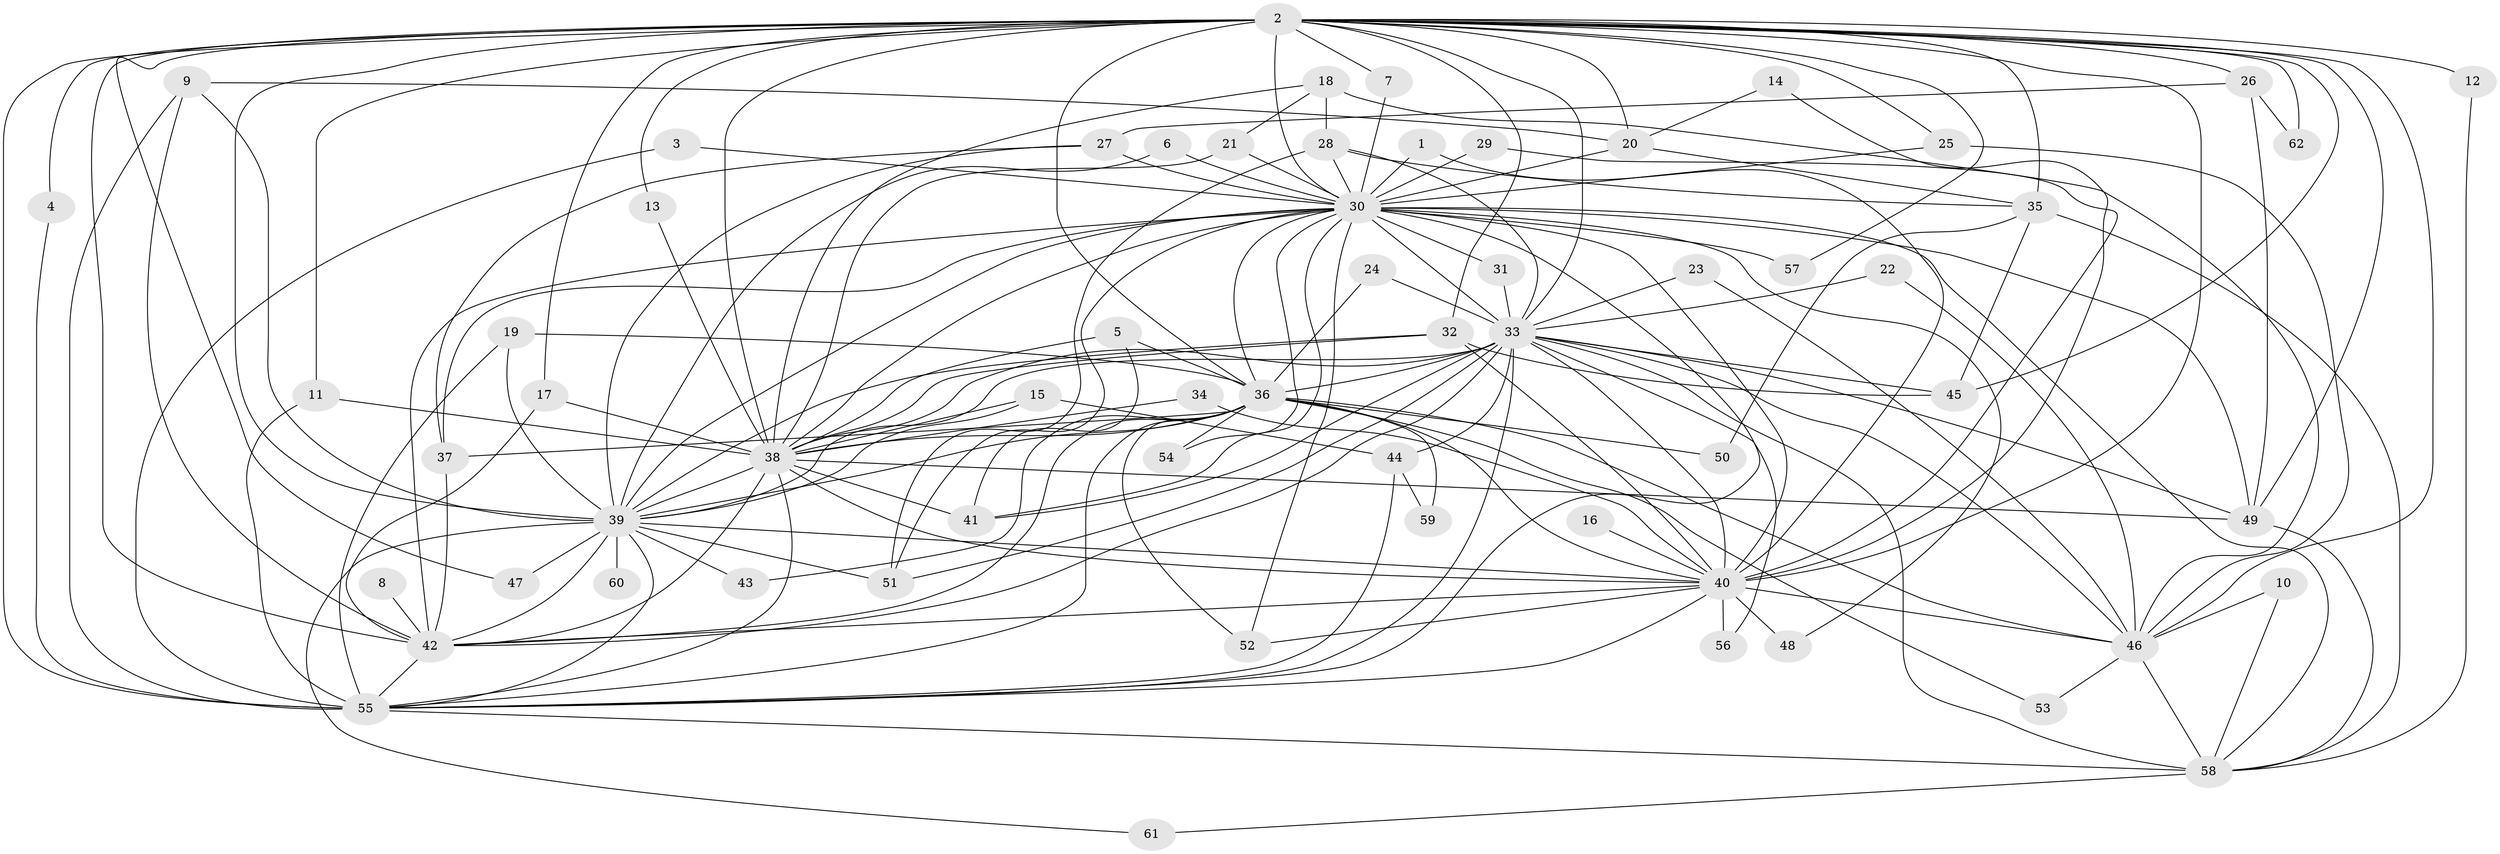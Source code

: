 // original degree distribution, {19: 0.024193548387096774, 23: 0.016129032258064516, 17: 0.008064516129032258, 27: 0.008064516129032258, 24: 0.008064516129032258, 32: 0.008064516129032258, 26: 0.008064516129032258, 9: 0.008064516129032258, 3: 0.22580645161290322, 4: 0.08870967741935484, 2: 0.5241935483870968, 5: 0.04838709677419355, 7: 0.016129032258064516, 6: 0.008064516129032258}
// Generated by graph-tools (version 1.1) at 2025/25/03/09/25 03:25:45]
// undirected, 62 vertices, 169 edges
graph export_dot {
graph [start="1"]
  node [color=gray90,style=filled];
  1;
  2;
  3;
  4;
  5;
  6;
  7;
  8;
  9;
  10;
  11;
  12;
  13;
  14;
  15;
  16;
  17;
  18;
  19;
  20;
  21;
  22;
  23;
  24;
  25;
  26;
  27;
  28;
  29;
  30;
  31;
  32;
  33;
  34;
  35;
  36;
  37;
  38;
  39;
  40;
  41;
  42;
  43;
  44;
  45;
  46;
  47;
  48;
  49;
  50;
  51;
  52;
  53;
  54;
  55;
  56;
  57;
  58;
  59;
  60;
  61;
  62;
  1 -- 30 [weight=1.0];
  1 -- 40 [weight=1.0];
  2 -- 4 [weight=1.0];
  2 -- 7 [weight=1.0];
  2 -- 11 [weight=1.0];
  2 -- 12 [weight=2.0];
  2 -- 13 [weight=1.0];
  2 -- 17 [weight=1.0];
  2 -- 20 [weight=1.0];
  2 -- 25 [weight=1.0];
  2 -- 26 [weight=2.0];
  2 -- 30 [weight=2.0];
  2 -- 32 [weight=2.0];
  2 -- 33 [weight=2.0];
  2 -- 35 [weight=1.0];
  2 -- 36 [weight=3.0];
  2 -- 38 [weight=3.0];
  2 -- 39 [weight=3.0];
  2 -- 40 [weight=2.0];
  2 -- 42 [weight=2.0];
  2 -- 45 [weight=1.0];
  2 -- 46 [weight=1.0];
  2 -- 47 [weight=1.0];
  2 -- 49 [weight=1.0];
  2 -- 55 [weight=4.0];
  2 -- 57 [weight=1.0];
  2 -- 62 [weight=1.0];
  3 -- 30 [weight=1.0];
  3 -- 55 [weight=1.0];
  4 -- 55 [weight=1.0];
  5 -- 36 [weight=1.0];
  5 -- 38 [weight=1.0];
  5 -- 41 [weight=1.0];
  6 -- 30 [weight=1.0];
  6 -- 39 [weight=1.0];
  7 -- 30 [weight=1.0];
  8 -- 42 [weight=1.0];
  9 -- 20 [weight=1.0];
  9 -- 39 [weight=1.0];
  9 -- 42 [weight=2.0];
  9 -- 55 [weight=1.0];
  10 -- 46 [weight=1.0];
  10 -- 58 [weight=1.0];
  11 -- 38 [weight=1.0];
  11 -- 55 [weight=2.0];
  12 -- 58 [weight=1.0];
  13 -- 38 [weight=1.0];
  14 -- 20 [weight=1.0];
  14 -- 40 [weight=1.0];
  15 -- 38 [weight=1.0];
  15 -- 39 [weight=1.0];
  15 -- 44 [weight=1.0];
  16 -- 40 [weight=1.0];
  17 -- 38 [weight=1.0];
  17 -- 42 [weight=1.0];
  18 -- 21 [weight=1.0];
  18 -- 28 [weight=1.0];
  18 -- 38 [weight=1.0];
  18 -- 46 [weight=1.0];
  19 -- 36 [weight=1.0];
  19 -- 39 [weight=1.0];
  19 -- 55 [weight=1.0];
  20 -- 30 [weight=1.0];
  20 -- 35 [weight=1.0];
  21 -- 30 [weight=1.0];
  21 -- 38 [weight=1.0];
  22 -- 33 [weight=1.0];
  22 -- 46 [weight=1.0];
  23 -- 33 [weight=1.0];
  23 -- 46 [weight=1.0];
  24 -- 33 [weight=1.0];
  24 -- 36 [weight=1.0];
  25 -- 30 [weight=1.0];
  25 -- 46 [weight=1.0];
  26 -- 27 [weight=1.0];
  26 -- 49 [weight=2.0];
  26 -- 62 [weight=1.0];
  27 -- 30 [weight=1.0];
  27 -- 37 [weight=1.0];
  27 -- 39 [weight=1.0];
  28 -- 30 [weight=1.0];
  28 -- 33 [weight=1.0];
  28 -- 35 [weight=1.0];
  28 -- 51 [weight=1.0];
  29 -- 30 [weight=1.0];
  29 -- 40 [weight=1.0];
  30 -- 31 [weight=1.0];
  30 -- 33 [weight=2.0];
  30 -- 36 [weight=1.0];
  30 -- 37 [weight=1.0];
  30 -- 38 [weight=1.0];
  30 -- 39 [weight=2.0];
  30 -- 40 [weight=2.0];
  30 -- 41 [weight=1.0];
  30 -- 42 [weight=1.0];
  30 -- 48 [weight=1.0];
  30 -- 49 [weight=2.0];
  30 -- 51 [weight=1.0];
  30 -- 52 [weight=1.0];
  30 -- 54 [weight=1.0];
  30 -- 55 [weight=1.0];
  30 -- 57 [weight=2.0];
  30 -- 58 [weight=1.0];
  31 -- 33 [weight=1.0];
  32 -- 38 [weight=1.0];
  32 -- 39 [weight=1.0];
  32 -- 40 [weight=1.0];
  32 -- 45 [weight=1.0];
  33 -- 36 [weight=3.0];
  33 -- 38 [weight=2.0];
  33 -- 39 [weight=1.0];
  33 -- 40 [weight=1.0];
  33 -- 41 [weight=1.0];
  33 -- 42 [weight=1.0];
  33 -- 44 [weight=1.0];
  33 -- 45 [weight=1.0];
  33 -- 46 [weight=1.0];
  33 -- 49 [weight=1.0];
  33 -- 51 [weight=1.0];
  33 -- 55 [weight=1.0];
  33 -- 56 [weight=1.0];
  33 -- 58 [weight=1.0];
  34 -- 38 [weight=1.0];
  34 -- 40 [weight=1.0];
  35 -- 45 [weight=1.0];
  35 -- 50 [weight=1.0];
  35 -- 58 [weight=1.0];
  36 -- 37 [weight=1.0];
  36 -- 38 [weight=1.0];
  36 -- 39 [weight=1.0];
  36 -- 40 [weight=2.0];
  36 -- 42 [weight=2.0];
  36 -- 43 [weight=1.0];
  36 -- 46 [weight=1.0];
  36 -- 50 [weight=1.0];
  36 -- 52 [weight=1.0];
  36 -- 53 [weight=1.0];
  36 -- 54 [weight=1.0];
  36 -- 55 [weight=2.0];
  36 -- 59 [weight=1.0];
  37 -- 42 [weight=1.0];
  38 -- 39 [weight=2.0];
  38 -- 40 [weight=2.0];
  38 -- 41 [weight=1.0];
  38 -- 42 [weight=1.0];
  38 -- 49 [weight=1.0];
  38 -- 55 [weight=1.0];
  39 -- 40 [weight=1.0];
  39 -- 42 [weight=1.0];
  39 -- 43 [weight=1.0];
  39 -- 47 [weight=1.0];
  39 -- 51 [weight=1.0];
  39 -- 55 [weight=1.0];
  39 -- 60 [weight=2.0];
  39 -- 61 [weight=1.0];
  40 -- 42 [weight=1.0];
  40 -- 46 [weight=2.0];
  40 -- 48 [weight=1.0];
  40 -- 52 [weight=1.0];
  40 -- 55 [weight=1.0];
  40 -- 56 [weight=1.0];
  42 -- 55 [weight=1.0];
  44 -- 55 [weight=1.0];
  44 -- 59 [weight=1.0];
  46 -- 53 [weight=1.0];
  46 -- 58 [weight=2.0];
  49 -- 58 [weight=1.0];
  55 -- 58 [weight=1.0];
  58 -- 61 [weight=1.0];
}
